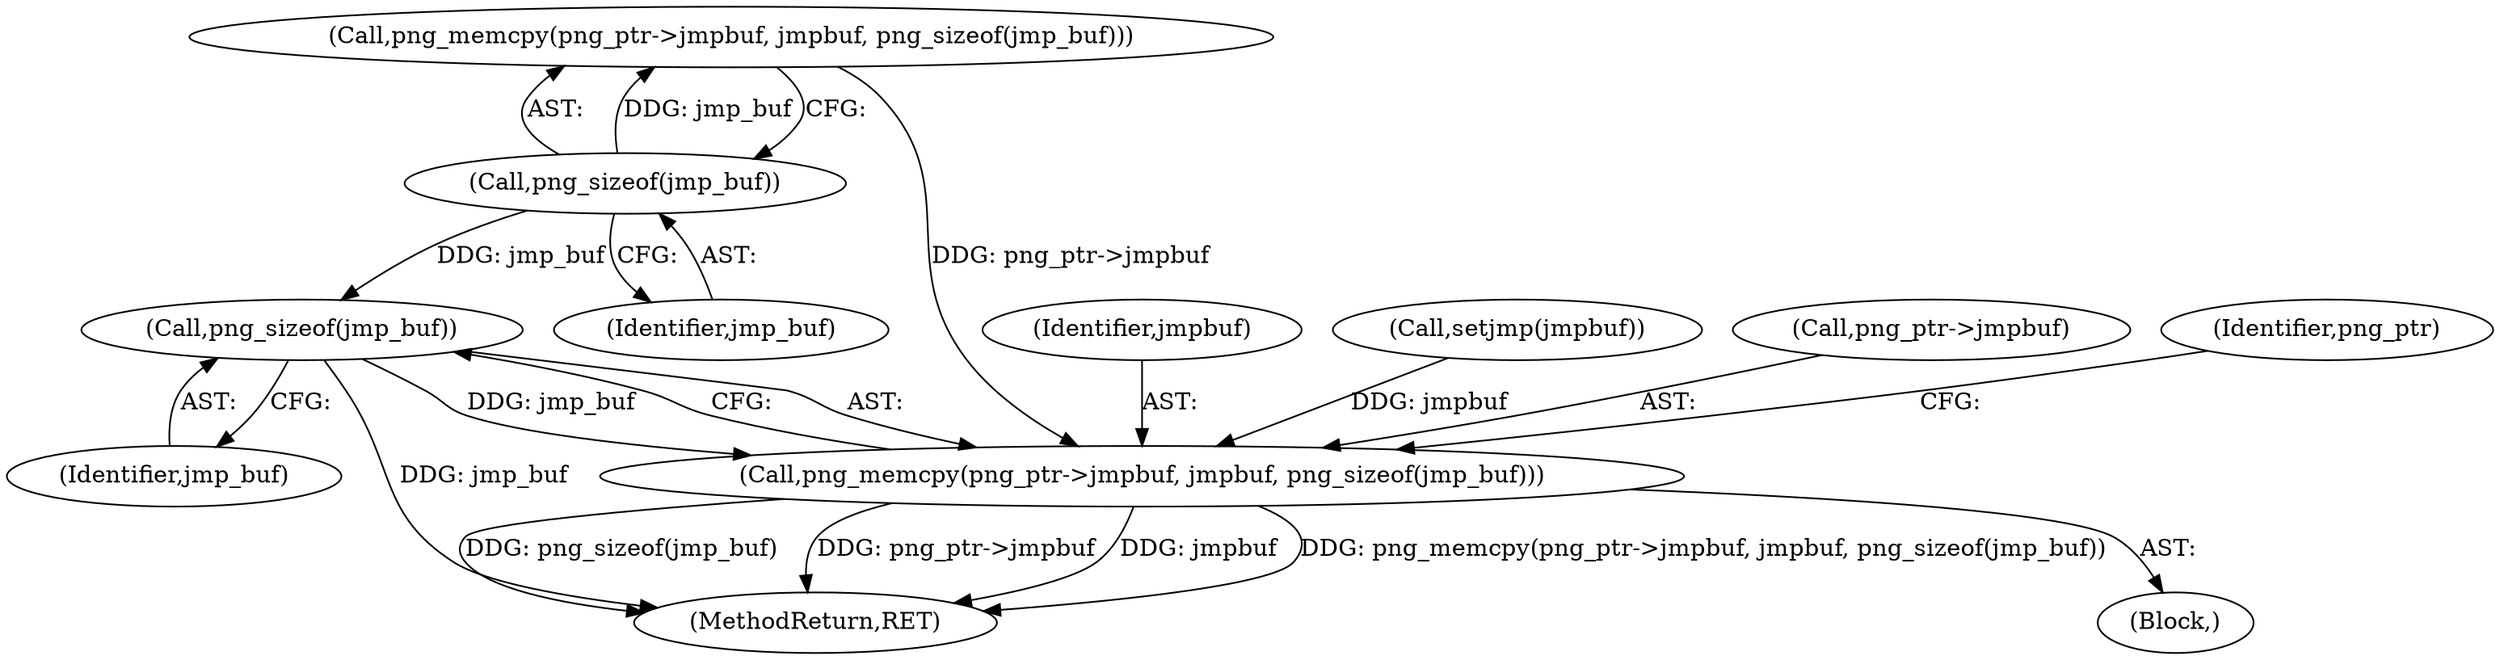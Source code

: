 digraph "0_Chrome_7f3d85b096f66870a15b37c2f40b219b2e292693_24@API" {
"1000361" [label="(Call,png_sizeof(jmp_buf))"];
"1000178" [label="(Call,png_sizeof(jmp_buf))"];
"1000356" [label="(Call,png_memcpy(png_ptr->jmpbuf, jmpbuf, png_sizeof(jmp_buf)))"];
"1000364" [label="(Identifier,png_ptr)"];
"1000361" [label="(Call,png_sizeof(jmp_buf))"];
"1000173" [label="(Call,png_memcpy(png_ptr->jmpbuf, jmpbuf, png_sizeof(jmp_buf)))"];
"1000365" [label="(MethodReturn,RET)"];
"1000360" [label="(Identifier,jmpbuf)"];
"1000353" [label="(Call,setjmp(jmpbuf))"];
"1000356" [label="(Call,png_memcpy(png_ptr->jmpbuf, jmpbuf, png_sizeof(jmp_buf)))"];
"1000179" [label="(Identifier,jmp_buf)"];
"1000112" [label="(Block,)"];
"1000357" [label="(Call,png_ptr->jmpbuf)"];
"1000362" [label="(Identifier,jmp_buf)"];
"1000178" [label="(Call,png_sizeof(jmp_buf))"];
"1000361" -> "1000356"  [label="AST: "];
"1000361" -> "1000362"  [label="CFG: "];
"1000362" -> "1000361"  [label="AST: "];
"1000356" -> "1000361"  [label="CFG: "];
"1000361" -> "1000365"  [label="DDG: jmp_buf"];
"1000361" -> "1000356"  [label="DDG: jmp_buf"];
"1000178" -> "1000361"  [label="DDG: jmp_buf"];
"1000178" -> "1000173"  [label="AST: "];
"1000178" -> "1000179"  [label="CFG: "];
"1000179" -> "1000178"  [label="AST: "];
"1000173" -> "1000178"  [label="CFG: "];
"1000178" -> "1000173"  [label="DDG: jmp_buf"];
"1000356" -> "1000112"  [label="AST: "];
"1000357" -> "1000356"  [label="AST: "];
"1000360" -> "1000356"  [label="AST: "];
"1000364" -> "1000356"  [label="CFG: "];
"1000356" -> "1000365"  [label="DDG: png_memcpy(png_ptr->jmpbuf, jmpbuf, png_sizeof(jmp_buf))"];
"1000356" -> "1000365"  [label="DDG: png_sizeof(jmp_buf)"];
"1000356" -> "1000365"  [label="DDG: png_ptr->jmpbuf"];
"1000356" -> "1000365"  [label="DDG: jmpbuf"];
"1000173" -> "1000356"  [label="DDG: png_ptr->jmpbuf"];
"1000353" -> "1000356"  [label="DDG: jmpbuf"];
}
